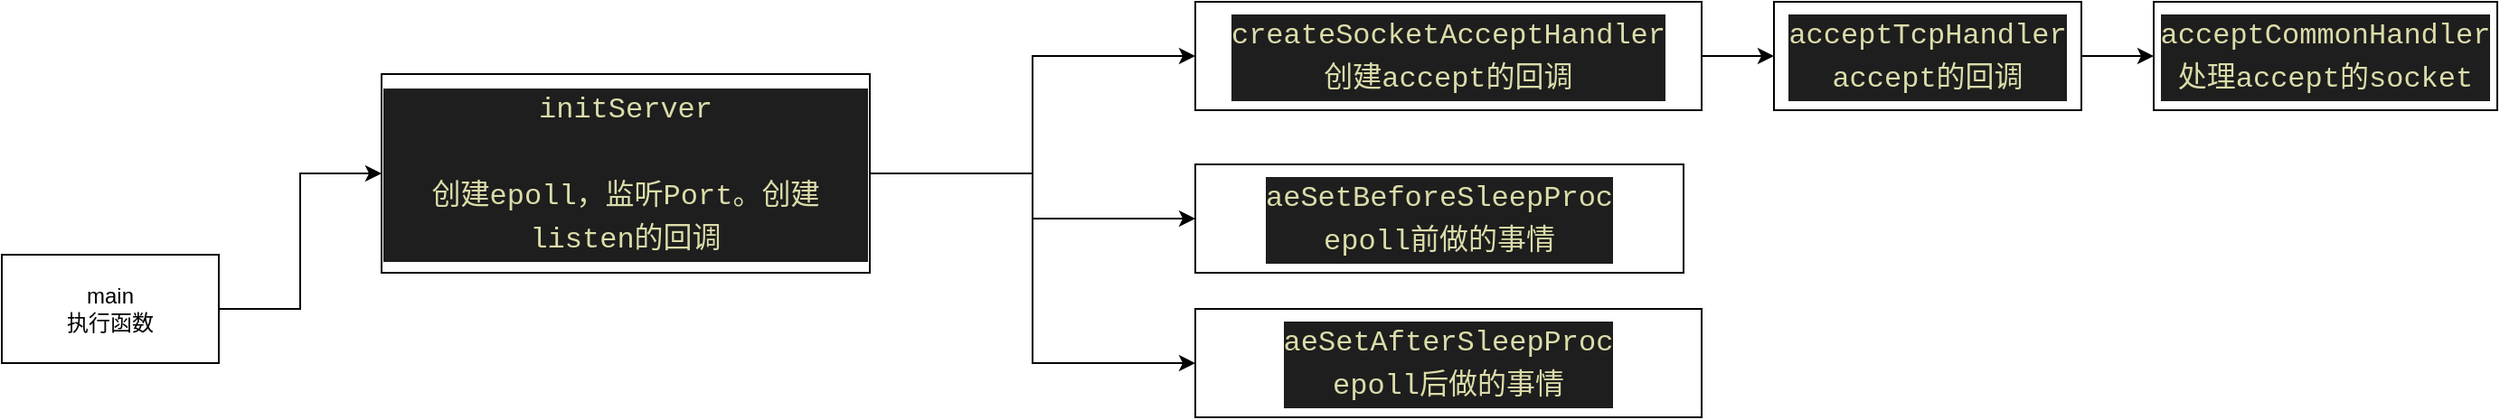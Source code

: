 <mxfile version="17.4.5" type="github">
  <diagram id="1JDVYsquey9XnN15ssZm" name="Page-1">
    <mxGraphModel dx="1426" dy="764" grid="1" gridSize="10" guides="1" tooltips="1" connect="1" arrows="1" fold="1" page="1" pageScale="1" pageWidth="827" pageHeight="1169" math="0" shadow="0">
      <root>
        <mxCell id="0" />
        <mxCell id="1" parent="0" />
        <mxCell id="VtqtTlVIz1zTJZTsndwx-3" style="edgeStyle=orthogonalEdgeStyle;rounded=0;orthogonalLoop=1;jettySize=auto;html=1;exitX=1;exitY=0.5;exitDx=0;exitDy=0;entryX=0;entryY=0.5;entryDx=0;entryDy=0;" edge="1" parent="1" source="VtqtTlVIz1zTJZTsndwx-1" target="VtqtTlVIz1zTJZTsndwx-2">
          <mxGeometry relative="1" as="geometry" />
        </mxCell>
        <mxCell id="VtqtTlVIz1zTJZTsndwx-1" value="main&lt;br&gt;执行函数" style="rounded=0;whiteSpace=wrap;html=1;" vertex="1" parent="1">
          <mxGeometry x="120" y="210" width="120" height="60" as="geometry" />
        </mxCell>
        <mxCell id="VtqtTlVIz1zTJZTsndwx-5" style="edgeStyle=orthogonalEdgeStyle;rounded=0;orthogonalLoop=1;jettySize=auto;html=1;exitX=1;exitY=0.5;exitDx=0;exitDy=0;" edge="1" parent="1" source="VtqtTlVIz1zTJZTsndwx-2" target="VtqtTlVIz1zTJZTsndwx-4">
          <mxGeometry relative="1" as="geometry" />
        </mxCell>
        <mxCell id="VtqtTlVIz1zTJZTsndwx-8" style="edgeStyle=orthogonalEdgeStyle;rounded=0;orthogonalLoop=1;jettySize=auto;html=1;exitX=1;exitY=0.5;exitDx=0;exitDy=0;entryX=0;entryY=0.5;entryDx=0;entryDy=0;" edge="1" parent="1" source="VtqtTlVIz1zTJZTsndwx-2" target="VtqtTlVIz1zTJZTsndwx-6">
          <mxGeometry relative="1" as="geometry" />
        </mxCell>
        <mxCell id="VtqtTlVIz1zTJZTsndwx-9" style="edgeStyle=orthogonalEdgeStyle;rounded=0;orthogonalLoop=1;jettySize=auto;html=1;exitX=1;exitY=0.5;exitDx=0;exitDy=0;entryX=0;entryY=0.5;entryDx=0;entryDy=0;" edge="1" parent="1" source="VtqtTlVIz1zTJZTsndwx-2" target="VtqtTlVIz1zTJZTsndwx-7">
          <mxGeometry relative="1" as="geometry" />
        </mxCell>
        <mxCell id="VtqtTlVIz1zTJZTsndwx-2" value="&lt;div style=&quot;color: rgb(212 , 212 , 212) ; background-color: rgb(30 , 30 , 30) ; font-family: &amp;#34;menlo&amp;#34; , &amp;#34;monaco&amp;#34; , &amp;#34;courier new&amp;#34; , monospace ; font-size: 16px ; line-height: 24px&quot;&gt;&lt;span style=&quot;color: #dcdcaa&quot;&gt;initServer&lt;/span&gt;&lt;/div&gt;&lt;div style=&quot;color: rgb(212 , 212 , 212) ; background-color: rgb(30 , 30 , 30) ; font-family: &amp;#34;menlo&amp;#34; , &amp;#34;monaco&amp;#34; , &amp;#34;courier new&amp;#34; , monospace ; font-size: 16px ; line-height: 24px&quot;&gt;&lt;span style=&quot;color: #dcdcaa&quot;&gt;&lt;br&gt;&lt;/span&gt;&lt;/div&gt;&lt;div style=&quot;color: rgb(212 , 212 , 212) ; background-color: rgb(30 , 30 , 30) ; font-family: &amp;#34;menlo&amp;#34; , &amp;#34;monaco&amp;#34; , &amp;#34;courier new&amp;#34; , monospace ; font-size: 16px ; line-height: 24px&quot;&gt;&lt;span style=&quot;color: #dcdcaa&quot;&gt;创建epoll，监听Port。创建listen的回调&lt;/span&gt;&lt;/div&gt;" style="rounded=0;whiteSpace=wrap;html=1;" vertex="1" parent="1">
          <mxGeometry x="330" y="110" width="270" height="110" as="geometry" />
        </mxCell>
        <mxCell id="VtqtTlVIz1zTJZTsndwx-11" style="edgeStyle=orthogonalEdgeStyle;rounded=0;orthogonalLoop=1;jettySize=auto;html=1;exitX=1;exitY=0.5;exitDx=0;exitDy=0;entryX=0;entryY=0.5;entryDx=0;entryDy=0;" edge="1" parent="1" source="VtqtTlVIz1zTJZTsndwx-4" target="VtqtTlVIz1zTJZTsndwx-10">
          <mxGeometry relative="1" as="geometry" />
        </mxCell>
        <mxCell id="VtqtTlVIz1zTJZTsndwx-4" value="&lt;div style=&quot;color: rgb(212 , 212 , 212) ; background-color: rgb(30 , 30 , 30) ; font-family: &amp;#34;menlo&amp;#34; , &amp;#34;monaco&amp;#34; , &amp;#34;courier new&amp;#34; , monospace ; font-size: 16px ; line-height: 24px&quot;&gt;&lt;span style=&quot;color: #dcdcaa&quot;&gt;createSocketAcceptHandler&lt;/span&gt;&lt;/div&gt;&lt;div style=&quot;color: rgb(212 , 212 , 212) ; background-color: rgb(30 , 30 , 30) ; font-family: &amp;#34;menlo&amp;#34; , &amp;#34;monaco&amp;#34; , &amp;#34;courier new&amp;#34; , monospace ; font-size: 16px ; line-height: 24px&quot;&gt;&lt;span style=&quot;color: #dcdcaa&quot;&gt;创建accept的回调&lt;/span&gt;&lt;/div&gt;" style="rounded=0;whiteSpace=wrap;html=1;" vertex="1" parent="1">
          <mxGeometry x="780" y="70" width="280" height="60" as="geometry" />
        </mxCell>
        <mxCell id="VtqtTlVIz1zTJZTsndwx-6" value="&lt;div style=&quot;color: rgb(212 , 212 , 212) ; background-color: rgb(30 , 30 , 30) ; font-family: &amp;#34;menlo&amp;#34; , &amp;#34;monaco&amp;#34; , &amp;#34;courier new&amp;#34; , monospace ; font-size: 16px ; line-height: 24px&quot;&gt;&lt;span style=&quot;color: #dcdcaa&quot;&gt;aeSetBeforeSleepProc&lt;/span&gt;&lt;/div&gt;&lt;div style=&quot;color: rgb(212 , 212 , 212) ; background-color: rgb(30 , 30 , 30) ; font-family: &amp;#34;menlo&amp;#34; , &amp;#34;monaco&amp;#34; , &amp;#34;courier new&amp;#34; , monospace ; font-size: 16px ; line-height: 24px&quot;&gt;&lt;span style=&quot;color: #dcdcaa&quot;&gt;epoll前做的事情&lt;/span&gt;&lt;/div&gt;" style="rounded=0;whiteSpace=wrap;html=1;" vertex="1" parent="1">
          <mxGeometry x="780" y="160" width="270" height="60" as="geometry" />
        </mxCell>
        <mxCell id="VtqtTlVIz1zTJZTsndwx-7" value="&lt;div style=&quot;color: rgb(212 , 212 , 212) ; background-color: rgb(30 , 30 , 30) ; font-family: &amp;#34;menlo&amp;#34; , &amp;#34;monaco&amp;#34; , &amp;#34;courier new&amp;#34; , monospace ; font-size: 16px ; line-height: 24px&quot;&gt;&lt;span style=&quot;color: #dcdcaa&quot;&gt;aeSetAfterSleepProc&lt;/span&gt;&lt;/div&gt;&lt;div style=&quot;color: rgb(212 , 212 , 212) ; background-color: rgb(30 , 30 , 30) ; font-family: &amp;#34;menlo&amp;#34; , &amp;#34;monaco&amp;#34; , &amp;#34;courier new&amp;#34; , monospace ; font-size: 16px ; line-height: 24px&quot;&gt;&lt;span style=&quot;color: #dcdcaa&quot;&gt;epoll后做的事情&lt;/span&gt;&lt;/div&gt;" style="rounded=0;whiteSpace=wrap;html=1;" vertex="1" parent="1">
          <mxGeometry x="780" y="240" width="280" height="60" as="geometry" />
        </mxCell>
        <mxCell id="VtqtTlVIz1zTJZTsndwx-13" style="edgeStyle=orthogonalEdgeStyle;rounded=0;orthogonalLoop=1;jettySize=auto;html=1;exitX=1;exitY=0.5;exitDx=0;exitDy=0;entryX=0;entryY=0.5;entryDx=0;entryDy=0;" edge="1" parent="1" source="VtqtTlVIz1zTJZTsndwx-10" target="VtqtTlVIz1zTJZTsndwx-12">
          <mxGeometry relative="1" as="geometry" />
        </mxCell>
        <mxCell id="VtqtTlVIz1zTJZTsndwx-10" value="&lt;div style=&quot;color: rgb(212 , 212 , 212) ; background-color: rgb(30 , 30 , 30) ; font-family: &amp;#34;menlo&amp;#34; , &amp;#34;monaco&amp;#34; , &amp;#34;courier new&amp;#34; , monospace ; font-size: 16px ; line-height: 24px&quot;&gt;&lt;span style=&quot;color: #dcdcaa&quot;&gt;acceptTcpHandler&lt;/span&gt;&lt;/div&gt;&lt;div style=&quot;color: rgb(212 , 212 , 212) ; background-color: rgb(30 , 30 , 30) ; font-family: &amp;#34;menlo&amp;#34; , &amp;#34;monaco&amp;#34; , &amp;#34;courier new&amp;#34; , monospace ; font-size: 16px ; line-height: 24px&quot;&gt;&lt;span style=&quot;color: #dcdcaa&quot;&gt;accept的回调&lt;/span&gt;&lt;/div&gt;" style="rounded=0;whiteSpace=wrap;html=1;" vertex="1" parent="1">
          <mxGeometry x="1100" y="70" width="170" height="60" as="geometry" />
        </mxCell>
        <mxCell id="VtqtTlVIz1zTJZTsndwx-12" value="&lt;div style=&quot;color: rgb(212 , 212 , 212) ; background-color: rgb(30 , 30 , 30) ; font-family: &amp;#34;menlo&amp;#34; , &amp;#34;monaco&amp;#34; , &amp;#34;courier new&amp;#34; , monospace ; font-size: 16px ; line-height: 24px&quot;&gt;&lt;span style=&quot;color: rgb(220 , 220 , 170) ; font-family: &amp;#34;menlo&amp;#34; , &amp;#34;monaco&amp;#34; , &amp;#34;courier new&amp;#34; , monospace&quot;&gt;acceptCommonHandler&lt;/span&gt;&lt;/div&gt;&lt;div style=&quot;color: rgb(212 , 212 , 212) ; background-color: rgb(30 , 30 , 30) ; font-family: &amp;#34;menlo&amp;#34; , &amp;#34;monaco&amp;#34; , &amp;#34;courier new&amp;#34; , monospace ; font-size: 16px ; line-height: 24px&quot;&gt;&lt;span style=&quot;color: rgb(220 , 220 , 170) ; font-family: &amp;#34;menlo&amp;#34; , &amp;#34;monaco&amp;#34; , &amp;#34;courier new&amp;#34; , monospace&quot;&gt;处理accept的socket&lt;/span&gt;&lt;/div&gt;" style="rounded=0;whiteSpace=wrap;html=1;" vertex="1" parent="1">
          <mxGeometry x="1310" y="70" width="190" height="60" as="geometry" />
        </mxCell>
      </root>
    </mxGraphModel>
  </diagram>
</mxfile>
